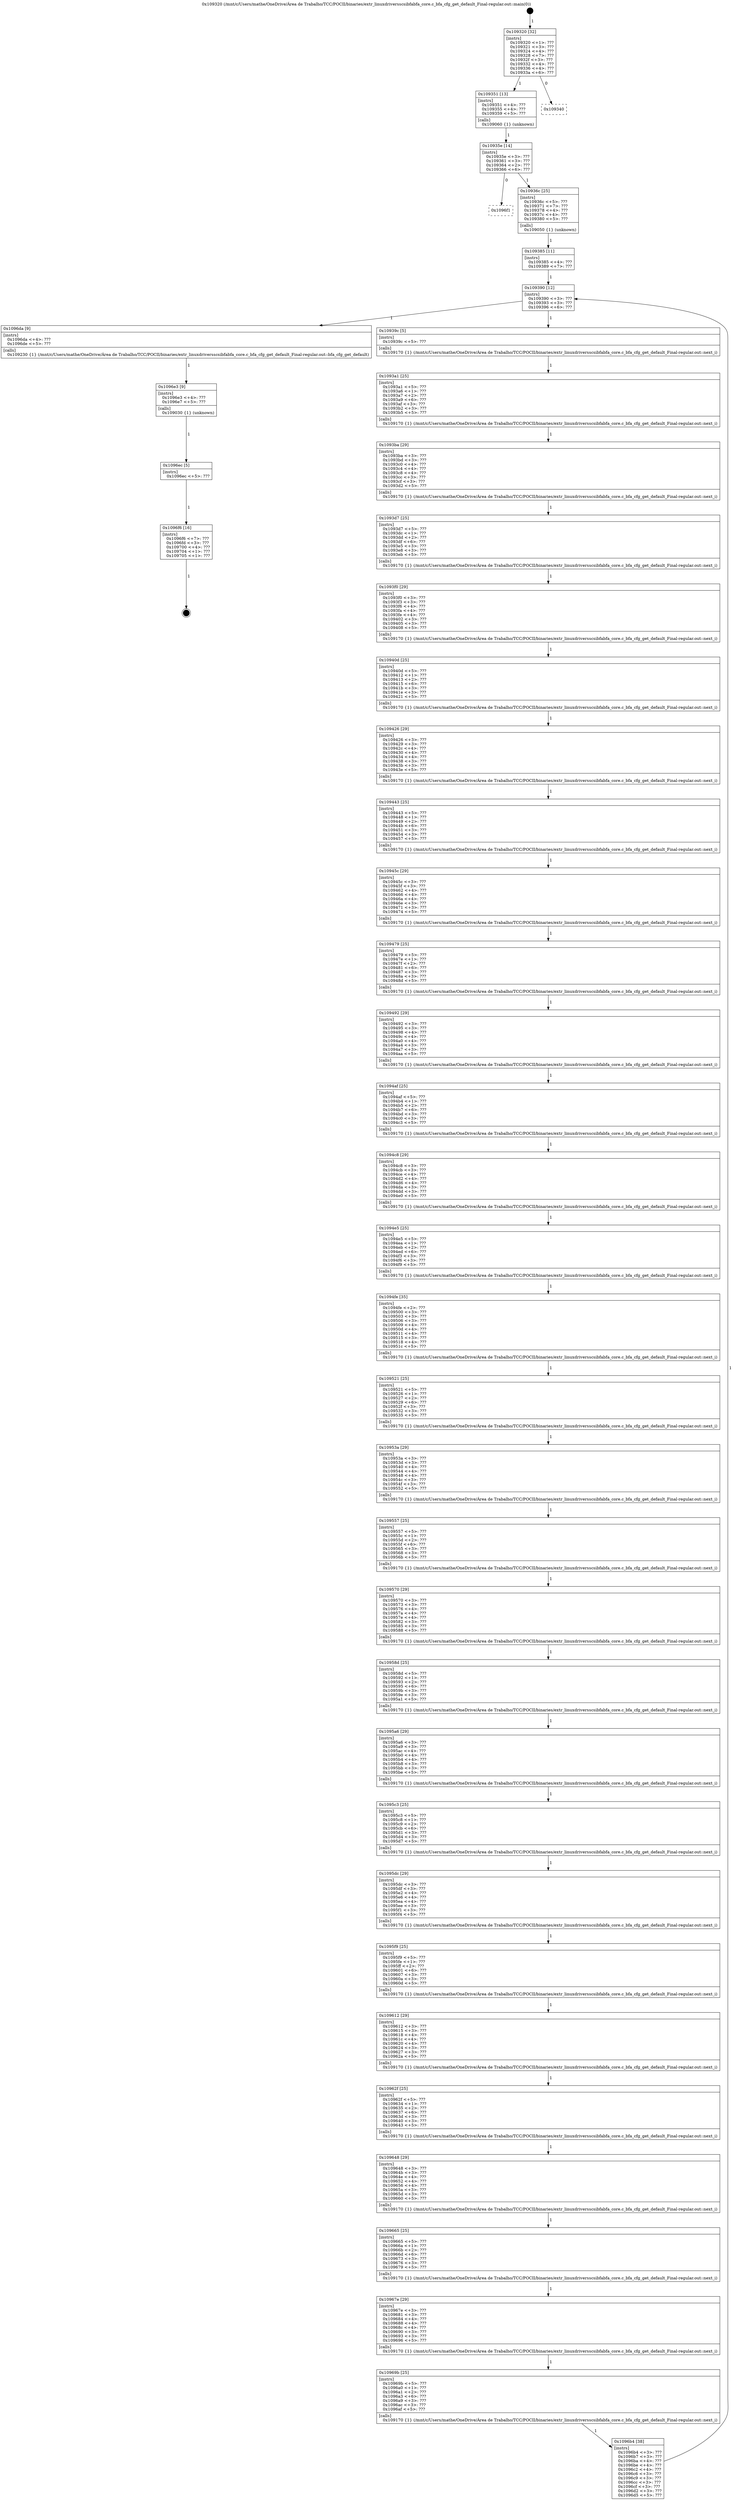 digraph "0x109320" {
  label = "0x109320 (/mnt/c/Users/mathe/OneDrive/Área de Trabalho/TCC/POCII/binaries/extr_linuxdriversscsibfabfa_core.c_bfa_cfg_get_default_Final-regular.out::main(0))"
  labelloc = "t"
  node[shape=record]

  Entry [label="",width=0.3,height=0.3,shape=circle,fillcolor=black,style=filled]
  "0x109320" [label="{
     0x109320 [32]\l
     | [instrs]\l
     &nbsp;&nbsp;0x109320 \<+1\>: ???\l
     &nbsp;&nbsp;0x109321 \<+3\>: ???\l
     &nbsp;&nbsp;0x109324 \<+4\>: ???\l
     &nbsp;&nbsp;0x109328 \<+7\>: ???\l
     &nbsp;&nbsp;0x10932f \<+3\>: ???\l
     &nbsp;&nbsp;0x109332 \<+4\>: ???\l
     &nbsp;&nbsp;0x109336 \<+4\>: ???\l
     &nbsp;&nbsp;0x10933a \<+6\>: ???\l
  }"]
  "0x109351" [label="{
     0x109351 [13]\l
     | [instrs]\l
     &nbsp;&nbsp;0x109351 \<+4\>: ???\l
     &nbsp;&nbsp;0x109355 \<+4\>: ???\l
     &nbsp;&nbsp;0x109359 \<+5\>: ???\l
     | [calls]\l
     &nbsp;&nbsp;0x109060 \{1\} (unknown)\l
  }"]
  "0x109340" [label="{
     0x109340\l
  }", style=dashed]
  "0x10935e" [label="{
     0x10935e [14]\l
     | [instrs]\l
     &nbsp;&nbsp;0x10935e \<+3\>: ???\l
     &nbsp;&nbsp;0x109361 \<+3\>: ???\l
     &nbsp;&nbsp;0x109364 \<+2\>: ???\l
     &nbsp;&nbsp;0x109366 \<+6\>: ???\l
  }"]
  "0x1096f1" [label="{
     0x1096f1\l
  }", style=dashed]
  "0x10936c" [label="{
     0x10936c [25]\l
     | [instrs]\l
     &nbsp;&nbsp;0x10936c \<+5\>: ???\l
     &nbsp;&nbsp;0x109371 \<+7\>: ???\l
     &nbsp;&nbsp;0x109378 \<+4\>: ???\l
     &nbsp;&nbsp;0x10937c \<+4\>: ???\l
     &nbsp;&nbsp;0x109380 \<+5\>: ???\l
     | [calls]\l
     &nbsp;&nbsp;0x109050 \{1\} (unknown)\l
  }"]
  Exit [label="",width=0.3,height=0.3,shape=circle,fillcolor=black,style=filled,peripheries=2]
  "0x109390" [label="{
     0x109390 [12]\l
     | [instrs]\l
     &nbsp;&nbsp;0x109390 \<+3\>: ???\l
     &nbsp;&nbsp;0x109393 \<+3\>: ???\l
     &nbsp;&nbsp;0x109396 \<+6\>: ???\l
  }"]
  "0x1096da" [label="{
     0x1096da [9]\l
     | [instrs]\l
     &nbsp;&nbsp;0x1096da \<+4\>: ???\l
     &nbsp;&nbsp;0x1096de \<+5\>: ???\l
     | [calls]\l
     &nbsp;&nbsp;0x109230 \{1\} (/mnt/c/Users/mathe/OneDrive/Área de Trabalho/TCC/POCII/binaries/extr_linuxdriversscsibfabfa_core.c_bfa_cfg_get_default_Final-regular.out::bfa_cfg_get_default)\l
  }"]
  "0x10939c" [label="{
     0x10939c [5]\l
     | [instrs]\l
     &nbsp;&nbsp;0x10939c \<+5\>: ???\l
     | [calls]\l
     &nbsp;&nbsp;0x109170 \{1\} (/mnt/c/Users/mathe/OneDrive/Área de Trabalho/TCC/POCII/binaries/extr_linuxdriversscsibfabfa_core.c_bfa_cfg_get_default_Final-regular.out::next_i)\l
  }"]
  "0x1093a1" [label="{
     0x1093a1 [25]\l
     | [instrs]\l
     &nbsp;&nbsp;0x1093a1 \<+5\>: ???\l
     &nbsp;&nbsp;0x1093a6 \<+1\>: ???\l
     &nbsp;&nbsp;0x1093a7 \<+2\>: ???\l
     &nbsp;&nbsp;0x1093a9 \<+6\>: ???\l
     &nbsp;&nbsp;0x1093af \<+3\>: ???\l
     &nbsp;&nbsp;0x1093b2 \<+3\>: ???\l
     &nbsp;&nbsp;0x1093b5 \<+5\>: ???\l
     | [calls]\l
     &nbsp;&nbsp;0x109170 \{1\} (/mnt/c/Users/mathe/OneDrive/Área de Trabalho/TCC/POCII/binaries/extr_linuxdriversscsibfabfa_core.c_bfa_cfg_get_default_Final-regular.out::next_i)\l
  }"]
  "0x1093ba" [label="{
     0x1093ba [29]\l
     | [instrs]\l
     &nbsp;&nbsp;0x1093ba \<+3\>: ???\l
     &nbsp;&nbsp;0x1093bd \<+3\>: ???\l
     &nbsp;&nbsp;0x1093c0 \<+4\>: ???\l
     &nbsp;&nbsp;0x1093c4 \<+4\>: ???\l
     &nbsp;&nbsp;0x1093c8 \<+4\>: ???\l
     &nbsp;&nbsp;0x1093cc \<+3\>: ???\l
     &nbsp;&nbsp;0x1093cf \<+3\>: ???\l
     &nbsp;&nbsp;0x1093d2 \<+5\>: ???\l
     | [calls]\l
     &nbsp;&nbsp;0x109170 \{1\} (/mnt/c/Users/mathe/OneDrive/Área de Trabalho/TCC/POCII/binaries/extr_linuxdriversscsibfabfa_core.c_bfa_cfg_get_default_Final-regular.out::next_i)\l
  }"]
  "0x1093d7" [label="{
     0x1093d7 [25]\l
     | [instrs]\l
     &nbsp;&nbsp;0x1093d7 \<+5\>: ???\l
     &nbsp;&nbsp;0x1093dc \<+1\>: ???\l
     &nbsp;&nbsp;0x1093dd \<+2\>: ???\l
     &nbsp;&nbsp;0x1093df \<+6\>: ???\l
     &nbsp;&nbsp;0x1093e5 \<+3\>: ???\l
     &nbsp;&nbsp;0x1093e8 \<+3\>: ???\l
     &nbsp;&nbsp;0x1093eb \<+5\>: ???\l
     | [calls]\l
     &nbsp;&nbsp;0x109170 \{1\} (/mnt/c/Users/mathe/OneDrive/Área de Trabalho/TCC/POCII/binaries/extr_linuxdriversscsibfabfa_core.c_bfa_cfg_get_default_Final-regular.out::next_i)\l
  }"]
  "0x1093f0" [label="{
     0x1093f0 [29]\l
     | [instrs]\l
     &nbsp;&nbsp;0x1093f0 \<+3\>: ???\l
     &nbsp;&nbsp;0x1093f3 \<+3\>: ???\l
     &nbsp;&nbsp;0x1093f6 \<+4\>: ???\l
     &nbsp;&nbsp;0x1093fa \<+4\>: ???\l
     &nbsp;&nbsp;0x1093fe \<+4\>: ???\l
     &nbsp;&nbsp;0x109402 \<+3\>: ???\l
     &nbsp;&nbsp;0x109405 \<+3\>: ???\l
     &nbsp;&nbsp;0x109408 \<+5\>: ???\l
     | [calls]\l
     &nbsp;&nbsp;0x109170 \{1\} (/mnt/c/Users/mathe/OneDrive/Área de Trabalho/TCC/POCII/binaries/extr_linuxdriversscsibfabfa_core.c_bfa_cfg_get_default_Final-regular.out::next_i)\l
  }"]
  "0x10940d" [label="{
     0x10940d [25]\l
     | [instrs]\l
     &nbsp;&nbsp;0x10940d \<+5\>: ???\l
     &nbsp;&nbsp;0x109412 \<+1\>: ???\l
     &nbsp;&nbsp;0x109413 \<+2\>: ???\l
     &nbsp;&nbsp;0x109415 \<+6\>: ???\l
     &nbsp;&nbsp;0x10941b \<+3\>: ???\l
     &nbsp;&nbsp;0x10941e \<+3\>: ???\l
     &nbsp;&nbsp;0x109421 \<+5\>: ???\l
     | [calls]\l
     &nbsp;&nbsp;0x109170 \{1\} (/mnt/c/Users/mathe/OneDrive/Área de Trabalho/TCC/POCII/binaries/extr_linuxdriversscsibfabfa_core.c_bfa_cfg_get_default_Final-regular.out::next_i)\l
  }"]
  "0x109426" [label="{
     0x109426 [29]\l
     | [instrs]\l
     &nbsp;&nbsp;0x109426 \<+3\>: ???\l
     &nbsp;&nbsp;0x109429 \<+3\>: ???\l
     &nbsp;&nbsp;0x10942c \<+4\>: ???\l
     &nbsp;&nbsp;0x109430 \<+4\>: ???\l
     &nbsp;&nbsp;0x109434 \<+4\>: ???\l
     &nbsp;&nbsp;0x109438 \<+3\>: ???\l
     &nbsp;&nbsp;0x10943b \<+3\>: ???\l
     &nbsp;&nbsp;0x10943e \<+5\>: ???\l
     | [calls]\l
     &nbsp;&nbsp;0x109170 \{1\} (/mnt/c/Users/mathe/OneDrive/Área de Trabalho/TCC/POCII/binaries/extr_linuxdriversscsibfabfa_core.c_bfa_cfg_get_default_Final-regular.out::next_i)\l
  }"]
  "0x109443" [label="{
     0x109443 [25]\l
     | [instrs]\l
     &nbsp;&nbsp;0x109443 \<+5\>: ???\l
     &nbsp;&nbsp;0x109448 \<+1\>: ???\l
     &nbsp;&nbsp;0x109449 \<+2\>: ???\l
     &nbsp;&nbsp;0x10944b \<+6\>: ???\l
     &nbsp;&nbsp;0x109451 \<+3\>: ???\l
     &nbsp;&nbsp;0x109454 \<+3\>: ???\l
     &nbsp;&nbsp;0x109457 \<+5\>: ???\l
     | [calls]\l
     &nbsp;&nbsp;0x109170 \{1\} (/mnt/c/Users/mathe/OneDrive/Área de Trabalho/TCC/POCII/binaries/extr_linuxdriversscsibfabfa_core.c_bfa_cfg_get_default_Final-regular.out::next_i)\l
  }"]
  "0x10945c" [label="{
     0x10945c [29]\l
     | [instrs]\l
     &nbsp;&nbsp;0x10945c \<+3\>: ???\l
     &nbsp;&nbsp;0x10945f \<+3\>: ???\l
     &nbsp;&nbsp;0x109462 \<+4\>: ???\l
     &nbsp;&nbsp;0x109466 \<+4\>: ???\l
     &nbsp;&nbsp;0x10946a \<+4\>: ???\l
     &nbsp;&nbsp;0x10946e \<+3\>: ???\l
     &nbsp;&nbsp;0x109471 \<+3\>: ???\l
     &nbsp;&nbsp;0x109474 \<+5\>: ???\l
     | [calls]\l
     &nbsp;&nbsp;0x109170 \{1\} (/mnt/c/Users/mathe/OneDrive/Área de Trabalho/TCC/POCII/binaries/extr_linuxdriversscsibfabfa_core.c_bfa_cfg_get_default_Final-regular.out::next_i)\l
  }"]
  "0x109479" [label="{
     0x109479 [25]\l
     | [instrs]\l
     &nbsp;&nbsp;0x109479 \<+5\>: ???\l
     &nbsp;&nbsp;0x10947e \<+1\>: ???\l
     &nbsp;&nbsp;0x10947f \<+2\>: ???\l
     &nbsp;&nbsp;0x109481 \<+6\>: ???\l
     &nbsp;&nbsp;0x109487 \<+3\>: ???\l
     &nbsp;&nbsp;0x10948a \<+3\>: ???\l
     &nbsp;&nbsp;0x10948d \<+5\>: ???\l
     | [calls]\l
     &nbsp;&nbsp;0x109170 \{1\} (/mnt/c/Users/mathe/OneDrive/Área de Trabalho/TCC/POCII/binaries/extr_linuxdriversscsibfabfa_core.c_bfa_cfg_get_default_Final-regular.out::next_i)\l
  }"]
  "0x109492" [label="{
     0x109492 [29]\l
     | [instrs]\l
     &nbsp;&nbsp;0x109492 \<+3\>: ???\l
     &nbsp;&nbsp;0x109495 \<+3\>: ???\l
     &nbsp;&nbsp;0x109498 \<+4\>: ???\l
     &nbsp;&nbsp;0x10949c \<+4\>: ???\l
     &nbsp;&nbsp;0x1094a0 \<+4\>: ???\l
     &nbsp;&nbsp;0x1094a4 \<+3\>: ???\l
     &nbsp;&nbsp;0x1094a7 \<+3\>: ???\l
     &nbsp;&nbsp;0x1094aa \<+5\>: ???\l
     | [calls]\l
     &nbsp;&nbsp;0x109170 \{1\} (/mnt/c/Users/mathe/OneDrive/Área de Trabalho/TCC/POCII/binaries/extr_linuxdriversscsibfabfa_core.c_bfa_cfg_get_default_Final-regular.out::next_i)\l
  }"]
  "0x1094af" [label="{
     0x1094af [25]\l
     | [instrs]\l
     &nbsp;&nbsp;0x1094af \<+5\>: ???\l
     &nbsp;&nbsp;0x1094b4 \<+1\>: ???\l
     &nbsp;&nbsp;0x1094b5 \<+2\>: ???\l
     &nbsp;&nbsp;0x1094b7 \<+6\>: ???\l
     &nbsp;&nbsp;0x1094bd \<+3\>: ???\l
     &nbsp;&nbsp;0x1094c0 \<+3\>: ???\l
     &nbsp;&nbsp;0x1094c3 \<+5\>: ???\l
     | [calls]\l
     &nbsp;&nbsp;0x109170 \{1\} (/mnt/c/Users/mathe/OneDrive/Área de Trabalho/TCC/POCII/binaries/extr_linuxdriversscsibfabfa_core.c_bfa_cfg_get_default_Final-regular.out::next_i)\l
  }"]
  "0x1094c8" [label="{
     0x1094c8 [29]\l
     | [instrs]\l
     &nbsp;&nbsp;0x1094c8 \<+3\>: ???\l
     &nbsp;&nbsp;0x1094cb \<+3\>: ???\l
     &nbsp;&nbsp;0x1094ce \<+4\>: ???\l
     &nbsp;&nbsp;0x1094d2 \<+4\>: ???\l
     &nbsp;&nbsp;0x1094d6 \<+4\>: ???\l
     &nbsp;&nbsp;0x1094da \<+3\>: ???\l
     &nbsp;&nbsp;0x1094dd \<+3\>: ???\l
     &nbsp;&nbsp;0x1094e0 \<+5\>: ???\l
     | [calls]\l
     &nbsp;&nbsp;0x109170 \{1\} (/mnt/c/Users/mathe/OneDrive/Área de Trabalho/TCC/POCII/binaries/extr_linuxdriversscsibfabfa_core.c_bfa_cfg_get_default_Final-regular.out::next_i)\l
  }"]
  "0x1094e5" [label="{
     0x1094e5 [25]\l
     | [instrs]\l
     &nbsp;&nbsp;0x1094e5 \<+5\>: ???\l
     &nbsp;&nbsp;0x1094ea \<+1\>: ???\l
     &nbsp;&nbsp;0x1094eb \<+2\>: ???\l
     &nbsp;&nbsp;0x1094ed \<+6\>: ???\l
     &nbsp;&nbsp;0x1094f3 \<+3\>: ???\l
     &nbsp;&nbsp;0x1094f6 \<+3\>: ???\l
     &nbsp;&nbsp;0x1094f9 \<+5\>: ???\l
     | [calls]\l
     &nbsp;&nbsp;0x109170 \{1\} (/mnt/c/Users/mathe/OneDrive/Área de Trabalho/TCC/POCII/binaries/extr_linuxdriversscsibfabfa_core.c_bfa_cfg_get_default_Final-regular.out::next_i)\l
  }"]
  "0x1094fe" [label="{
     0x1094fe [35]\l
     | [instrs]\l
     &nbsp;&nbsp;0x1094fe \<+2\>: ???\l
     &nbsp;&nbsp;0x109500 \<+3\>: ???\l
     &nbsp;&nbsp;0x109503 \<+3\>: ???\l
     &nbsp;&nbsp;0x109506 \<+3\>: ???\l
     &nbsp;&nbsp;0x109509 \<+4\>: ???\l
     &nbsp;&nbsp;0x10950d \<+4\>: ???\l
     &nbsp;&nbsp;0x109511 \<+4\>: ???\l
     &nbsp;&nbsp;0x109515 \<+3\>: ???\l
     &nbsp;&nbsp;0x109518 \<+4\>: ???\l
     &nbsp;&nbsp;0x10951c \<+5\>: ???\l
     | [calls]\l
     &nbsp;&nbsp;0x109170 \{1\} (/mnt/c/Users/mathe/OneDrive/Área de Trabalho/TCC/POCII/binaries/extr_linuxdriversscsibfabfa_core.c_bfa_cfg_get_default_Final-regular.out::next_i)\l
  }"]
  "0x109521" [label="{
     0x109521 [25]\l
     | [instrs]\l
     &nbsp;&nbsp;0x109521 \<+5\>: ???\l
     &nbsp;&nbsp;0x109526 \<+1\>: ???\l
     &nbsp;&nbsp;0x109527 \<+2\>: ???\l
     &nbsp;&nbsp;0x109529 \<+6\>: ???\l
     &nbsp;&nbsp;0x10952f \<+3\>: ???\l
     &nbsp;&nbsp;0x109532 \<+3\>: ???\l
     &nbsp;&nbsp;0x109535 \<+5\>: ???\l
     | [calls]\l
     &nbsp;&nbsp;0x109170 \{1\} (/mnt/c/Users/mathe/OneDrive/Área de Trabalho/TCC/POCII/binaries/extr_linuxdriversscsibfabfa_core.c_bfa_cfg_get_default_Final-regular.out::next_i)\l
  }"]
  "0x10953a" [label="{
     0x10953a [29]\l
     | [instrs]\l
     &nbsp;&nbsp;0x10953a \<+3\>: ???\l
     &nbsp;&nbsp;0x10953d \<+3\>: ???\l
     &nbsp;&nbsp;0x109540 \<+4\>: ???\l
     &nbsp;&nbsp;0x109544 \<+4\>: ???\l
     &nbsp;&nbsp;0x109548 \<+4\>: ???\l
     &nbsp;&nbsp;0x10954c \<+3\>: ???\l
     &nbsp;&nbsp;0x10954f \<+3\>: ???\l
     &nbsp;&nbsp;0x109552 \<+5\>: ???\l
     | [calls]\l
     &nbsp;&nbsp;0x109170 \{1\} (/mnt/c/Users/mathe/OneDrive/Área de Trabalho/TCC/POCII/binaries/extr_linuxdriversscsibfabfa_core.c_bfa_cfg_get_default_Final-regular.out::next_i)\l
  }"]
  "0x109557" [label="{
     0x109557 [25]\l
     | [instrs]\l
     &nbsp;&nbsp;0x109557 \<+5\>: ???\l
     &nbsp;&nbsp;0x10955c \<+1\>: ???\l
     &nbsp;&nbsp;0x10955d \<+2\>: ???\l
     &nbsp;&nbsp;0x10955f \<+6\>: ???\l
     &nbsp;&nbsp;0x109565 \<+3\>: ???\l
     &nbsp;&nbsp;0x109568 \<+3\>: ???\l
     &nbsp;&nbsp;0x10956b \<+5\>: ???\l
     | [calls]\l
     &nbsp;&nbsp;0x109170 \{1\} (/mnt/c/Users/mathe/OneDrive/Área de Trabalho/TCC/POCII/binaries/extr_linuxdriversscsibfabfa_core.c_bfa_cfg_get_default_Final-regular.out::next_i)\l
  }"]
  "0x109570" [label="{
     0x109570 [29]\l
     | [instrs]\l
     &nbsp;&nbsp;0x109570 \<+3\>: ???\l
     &nbsp;&nbsp;0x109573 \<+3\>: ???\l
     &nbsp;&nbsp;0x109576 \<+4\>: ???\l
     &nbsp;&nbsp;0x10957a \<+4\>: ???\l
     &nbsp;&nbsp;0x10957e \<+4\>: ???\l
     &nbsp;&nbsp;0x109582 \<+3\>: ???\l
     &nbsp;&nbsp;0x109585 \<+3\>: ???\l
     &nbsp;&nbsp;0x109588 \<+5\>: ???\l
     | [calls]\l
     &nbsp;&nbsp;0x109170 \{1\} (/mnt/c/Users/mathe/OneDrive/Área de Trabalho/TCC/POCII/binaries/extr_linuxdriversscsibfabfa_core.c_bfa_cfg_get_default_Final-regular.out::next_i)\l
  }"]
  "0x10958d" [label="{
     0x10958d [25]\l
     | [instrs]\l
     &nbsp;&nbsp;0x10958d \<+5\>: ???\l
     &nbsp;&nbsp;0x109592 \<+1\>: ???\l
     &nbsp;&nbsp;0x109593 \<+2\>: ???\l
     &nbsp;&nbsp;0x109595 \<+6\>: ???\l
     &nbsp;&nbsp;0x10959b \<+3\>: ???\l
     &nbsp;&nbsp;0x10959e \<+3\>: ???\l
     &nbsp;&nbsp;0x1095a1 \<+5\>: ???\l
     | [calls]\l
     &nbsp;&nbsp;0x109170 \{1\} (/mnt/c/Users/mathe/OneDrive/Área de Trabalho/TCC/POCII/binaries/extr_linuxdriversscsibfabfa_core.c_bfa_cfg_get_default_Final-regular.out::next_i)\l
  }"]
  "0x1095a6" [label="{
     0x1095a6 [29]\l
     | [instrs]\l
     &nbsp;&nbsp;0x1095a6 \<+3\>: ???\l
     &nbsp;&nbsp;0x1095a9 \<+3\>: ???\l
     &nbsp;&nbsp;0x1095ac \<+4\>: ???\l
     &nbsp;&nbsp;0x1095b0 \<+4\>: ???\l
     &nbsp;&nbsp;0x1095b4 \<+4\>: ???\l
     &nbsp;&nbsp;0x1095b8 \<+3\>: ???\l
     &nbsp;&nbsp;0x1095bb \<+3\>: ???\l
     &nbsp;&nbsp;0x1095be \<+5\>: ???\l
     | [calls]\l
     &nbsp;&nbsp;0x109170 \{1\} (/mnt/c/Users/mathe/OneDrive/Área de Trabalho/TCC/POCII/binaries/extr_linuxdriversscsibfabfa_core.c_bfa_cfg_get_default_Final-regular.out::next_i)\l
  }"]
  "0x1095c3" [label="{
     0x1095c3 [25]\l
     | [instrs]\l
     &nbsp;&nbsp;0x1095c3 \<+5\>: ???\l
     &nbsp;&nbsp;0x1095c8 \<+1\>: ???\l
     &nbsp;&nbsp;0x1095c9 \<+2\>: ???\l
     &nbsp;&nbsp;0x1095cb \<+6\>: ???\l
     &nbsp;&nbsp;0x1095d1 \<+3\>: ???\l
     &nbsp;&nbsp;0x1095d4 \<+3\>: ???\l
     &nbsp;&nbsp;0x1095d7 \<+5\>: ???\l
     | [calls]\l
     &nbsp;&nbsp;0x109170 \{1\} (/mnt/c/Users/mathe/OneDrive/Área de Trabalho/TCC/POCII/binaries/extr_linuxdriversscsibfabfa_core.c_bfa_cfg_get_default_Final-regular.out::next_i)\l
  }"]
  "0x1095dc" [label="{
     0x1095dc [29]\l
     | [instrs]\l
     &nbsp;&nbsp;0x1095dc \<+3\>: ???\l
     &nbsp;&nbsp;0x1095df \<+3\>: ???\l
     &nbsp;&nbsp;0x1095e2 \<+4\>: ???\l
     &nbsp;&nbsp;0x1095e6 \<+4\>: ???\l
     &nbsp;&nbsp;0x1095ea \<+4\>: ???\l
     &nbsp;&nbsp;0x1095ee \<+3\>: ???\l
     &nbsp;&nbsp;0x1095f1 \<+3\>: ???\l
     &nbsp;&nbsp;0x1095f4 \<+5\>: ???\l
     | [calls]\l
     &nbsp;&nbsp;0x109170 \{1\} (/mnt/c/Users/mathe/OneDrive/Área de Trabalho/TCC/POCII/binaries/extr_linuxdriversscsibfabfa_core.c_bfa_cfg_get_default_Final-regular.out::next_i)\l
  }"]
  "0x1095f9" [label="{
     0x1095f9 [25]\l
     | [instrs]\l
     &nbsp;&nbsp;0x1095f9 \<+5\>: ???\l
     &nbsp;&nbsp;0x1095fe \<+1\>: ???\l
     &nbsp;&nbsp;0x1095ff \<+2\>: ???\l
     &nbsp;&nbsp;0x109601 \<+6\>: ???\l
     &nbsp;&nbsp;0x109607 \<+3\>: ???\l
     &nbsp;&nbsp;0x10960a \<+3\>: ???\l
     &nbsp;&nbsp;0x10960d \<+5\>: ???\l
     | [calls]\l
     &nbsp;&nbsp;0x109170 \{1\} (/mnt/c/Users/mathe/OneDrive/Área de Trabalho/TCC/POCII/binaries/extr_linuxdriversscsibfabfa_core.c_bfa_cfg_get_default_Final-regular.out::next_i)\l
  }"]
  "0x109612" [label="{
     0x109612 [29]\l
     | [instrs]\l
     &nbsp;&nbsp;0x109612 \<+3\>: ???\l
     &nbsp;&nbsp;0x109615 \<+3\>: ???\l
     &nbsp;&nbsp;0x109618 \<+4\>: ???\l
     &nbsp;&nbsp;0x10961c \<+4\>: ???\l
     &nbsp;&nbsp;0x109620 \<+4\>: ???\l
     &nbsp;&nbsp;0x109624 \<+3\>: ???\l
     &nbsp;&nbsp;0x109627 \<+3\>: ???\l
     &nbsp;&nbsp;0x10962a \<+5\>: ???\l
     | [calls]\l
     &nbsp;&nbsp;0x109170 \{1\} (/mnt/c/Users/mathe/OneDrive/Área de Trabalho/TCC/POCII/binaries/extr_linuxdriversscsibfabfa_core.c_bfa_cfg_get_default_Final-regular.out::next_i)\l
  }"]
  "0x10962f" [label="{
     0x10962f [25]\l
     | [instrs]\l
     &nbsp;&nbsp;0x10962f \<+5\>: ???\l
     &nbsp;&nbsp;0x109634 \<+1\>: ???\l
     &nbsp;&nbsp;0x109635 \<+2\>: ???\l
     &nbsp;&nbsp;0x109637 \<+6\>: ???\l
     &nbsp;&nbsp;0x10963d \<+3\>: ???\l
     &nbsp;&nbsp;0x109640 \<+3\>: ???\l
     &nbsp;&nbsp;0x109643 \<+5\>: ???\l
     | [calls]\l
     &nbsp;&nbsp;0x109170 \{1\} (/mnt/c/Users/mathe/OneDrive/Área de Trabalho/TCC/POCII/binaries/extr_linuxdriversscsibfabfa_core.c_bfa_cfg_get_default_Final-regular.out::next_i)\l
  }"]
  "0x109648" [label="{
     0x109648 [29]\l
     | [instrs]\l
     &nbsp;&nbsp;0x109648 \<+3\>: ???\l
     &nbsp;&nbsp;0x10964b \<+3\>: ???\l
     &nbsp;&nbsp;0x10964e \<+4\>: ???\l
     &nbsp;&nbsp;0x109652 \<+4\>: ???\l
     &nbsp;&nbsp;0x109656 \<+4\>: ???\l
     &nbsp;&nbsp;0x10965a \<+3\>: ???\l
     &nbsp;&nbsp;0x10965d \<+3\>: ???\l
     &nbsp;&nbsp;0x109660 \<+5\>: ???\l
     | [calls]\l
     &nbsp;&nbsp;0x109170 \{1\} (/mnt/c/Users/mathe/OneDrive/Área de Trabalho/TCC/POCII/binaries/extr_linuxdriversscsibfabfa_core.c_bfa_cfg_get_default_Final-regular.out::next_i)\l
  }"]
  "0x109665" [label="{
     0x109665 [25]\l
     | [instrs]\l
     &nbsp;&nbsp;0x109665 \<+5\>: ???\l
     &nbsp;&nbsp;0x10966a \<+1\>: ???\l
     &nbsp;&nbsp;0x10966b \<+2\>: ???\l
     &nbsp;&nbsp;0x10966d \<+6\>: ???\l
     &nbsp;&nbsp;0x109673 \<+3\>: ???\l
     &nbsp;&nbsp;0x109676 \<+3\>: ???\l
     &nbsp;&nbsp;0x109679 \<+5\>: ???\l
     | [calls]\l
     &nbsp;&nbsp;0x109170 \{1\} (/mnt/c/Users/mathe/OneDrive/Área de Trabalho/TCC/POCII/binaries/extr_linuxdriversscsibfabfa_core.c_bfa_cfg_get_default_Final-regular.out::next_i)\l
  }"]
  "0x10967e" [label="{
     0x10967e [29]\l
     | [instrs]\l
     &nbsp;&nbsp;0x10967e \<+3\>: ???\l
     &nbsp;&nbsp;0x109681 \<+3\>: ???\l
     &nbsp;&nbsp;0x109684 \<+4\>: ???\l
     &nbsp;&nbsp;0x109688 \<+4\>: ???\l
     &nbsp;&nbsp;0x10968c \<+4\>: ???\l
     &nbsp;&nbsp;0x109690 \<+3\>: ???\l
     &nbsp;&nbsp;0x109693 \<+3\>: ???\l
     &nbsp;&nbsp;0x109696 \<+5\>: ???\l
     | [calls]\l
     &nbsp;&nbsp;0x109170 \{1\} (/mnt/c/Users/mathe/OneDrive/Área de Trabalho/TCC/POCII/binaries/extr_linuxdriversscsibfabfa_core.c_bfa_cfg_get_default_Final-regular.out::next_i)\l
  }"]
  "0x10969b" [label="{
     0x10969b [25]\l
     | [instrs]\l
     &nbsp;&nbsp;0x10969b \<+5\>: ???\l
     &nbsp;&nbsp;0x1096a0 \<+1\>: ???\l
     &nbsp;&nbsp;0x1096a1 \<+2\>: ???\l
     &nbsp;&nbsp;0x1096a3 \<+6\>: ???\l
     &nbsp;&nbsp;0x1096a9 \<+3\>: ???\l
     &nbsp;&nbsp;0x1096ac \<+3\>: ???\l
     &nbsp;&nbsp;0x1096af \<+5\>: ???\l
     | [calls]\l
     &nbsp;&nbsp;0x109170 \{1\} (/mnt/c/Users/mathe/OneDrive/Área de Trabalho/TCC/POCII/binaries/extr_linuxdriversscsibfabfa_core.c_bfa_cfg_get_default_Final-regular.out::next_i)\l
  }"]
  "0x1096b4" [label="{
     0x1096b4 [38]\l
     | [instrs]\l
     &nbsp;&nbsp;0x1096b4 \<+3\>: ???\l
     &nbsp;&nbsp;0x1096b7 \<+3\>: ???\l
     &nbsp;&nbsp;0x1096ba \<+4\>: ???\l
     &nbsp;&nbsp;0x1096be \<+4\>: ???\l
     &nbsp;&nbsp;0x1096c2 \<+4\>: ???\l
     &nbsp;&nbsp;0x1096c6 \<+3\>: ???\l
     &nbsp;&nbsp;0x1096c9 \<+3\>: ???\l
     &nbsp;&nbsp;0x1096cc \<+3\>: ???\l
     &nbsp;&nbsp;0x1096cf \<+3\>: ???\l
     &nbsp;&nbsp;0x1096d2 \<+3\>: ???\l
     &nbsp;&nbsp;0x1096d5 \<+5\>: ???\l
  }"]
  "0x109385" [label="{
     0x109385 [11]\l
     | [instrs]\l
     &nbsp;&nbsp;0x109385 \<+4\>: ???\l
     &nbsp;&nbsp;0x109389 \<+7\>: ???\l
  }"]
  "0x1096e3" [label="{
     0x1096e3 [9]\l
     | [instrs]\l
     &nbsp;&nbsp;0x1096e3 \<+4\>: ???\l
     &nbsp;&nbsp;0x1096e7 \<+5\>: ???\l
     | [calls]\l
     &nbsp;&nbsp;0x109030 \{1\} (unknown)\l
  }"]
  "0x1096ec" [label="{
     0x1096ec [5]\l
     | [instrs]\l
     &nbsp;&nbsp;0x1096ec \<+5\>: ???\l
  }"]
  "0x1096f6" [label="{
     0x1096f6 [16]\l
     | [instrs]\l
     &nbsp;&nbsp;0x1096f6 \<+7\>: ???\l
     &nbsp;&nbsp;0x1096fd \<+3\>: ???\l
     &nbsp;&nbsp;0x109700 \<+4\>: ???\l
     &nbsp;&nbsp;0x109704 \<+1\>: ???\l
     &nbsp;&nbsp;0x109705 \<+1\>: ???\l
  }"]
  Entry -> "0x109320" [label=" 1"]
  "0x109320" -> "0x109351" [label=" 1"]
  "0x109320" -> "0x109340" [label=" 0"]
  "0x109351" -> "0x10935e" [label=" 1"]
  "0x10935e" -> "0x1096f1" [label=" 0"]
  "0x10935e" -> "0x10936c" [label=" 1"]
  "0x1096f6" -> Exit [label=" 1"]
  "0x10936c" -> "0x109385" [label=" 1"]
  "0x109390" -> "0x1096da" [label=" 1"]
  "0x109390" -> "0x10939c" [label=" 1"]
  "0x10939c" -> "0x1093a1" [label=" 1"]
  "0x1093a1" -> "0x1093ba" [label=" 1"]
  "0x1093ba" -> "0x1093d7" [label=" 1"]
  "0x1093d7" -> "0x1093f0" [label=" 1"]
  "0x1093f0" -> "0x10940d" [label=" 1"]
  "0x10940d" -> "0x109426" [label=" 1"]
  "0x109426" -> "0x109443" [label=" 1"]
  "0x109443" -> "0x10945c" [label=" 1"]
  "0x10945c" -> "0x109479" [label=" 1"]
  "0x109479" -> "0x109492" [label=" 1"]
  "0x109492" -> "0x1094af" [label=" 1"]
  "0x1094af" -> "0x1094c8" [label=" 1"]
  "0x1094c8" -> "0x1094e5" [label=" 1"]
  "0x1094e5" -> "0x1094fe" [label=" 1"]
  "0x1094fe" -> "0x109521" [label=" 1"]
  "0x109521" -> "0x10953a" [label=" 1"]
  "0x10953a" -> "0x109557" [label=" 1"]
  "0x109557" -> "0x109570" [label=" 1"]
  "0x109570" -> "0x10958d" [label=" 1"]
  "0x10958d" -> "0x1095a6" [label=" 1"]
  "0x1095a6" -> "0x1095c3" [label=" 1"]
  "0x1095c3" -> "0x1095dc" [label=" 1"]
  "0x1095dc" -> "0x1095f9" [label=" 1"]
  "0x1095f9" -> "0x109612" [label=" 1"]
  "0x109612" -> "0x10962f" [label=" 1"]
  "0x10962f" -> "0x109648" [label=" 1"]
  "0x109648" -> "0x109665" [label=" 1"]
  "0x109665" -> "0x10967e" [label=" 1"]
  "0x10967e" -> "0x10969b" [label=" 1"]
  "0x10969b" -> "0x1096b4" [label=" 1"]
  "0x109385" -> "0x109390" [label=" 1"]
  "0x1096b4" -> "0x109390" [label=" 1"]
  "0x1096da" -> "0x1096e3" [label=" 1"]
  "0x1096e3" -> "0x1096ec" [label=" 1"]
  "0x1096ec" -> "0x1096f6" [label=" 1"]
}
